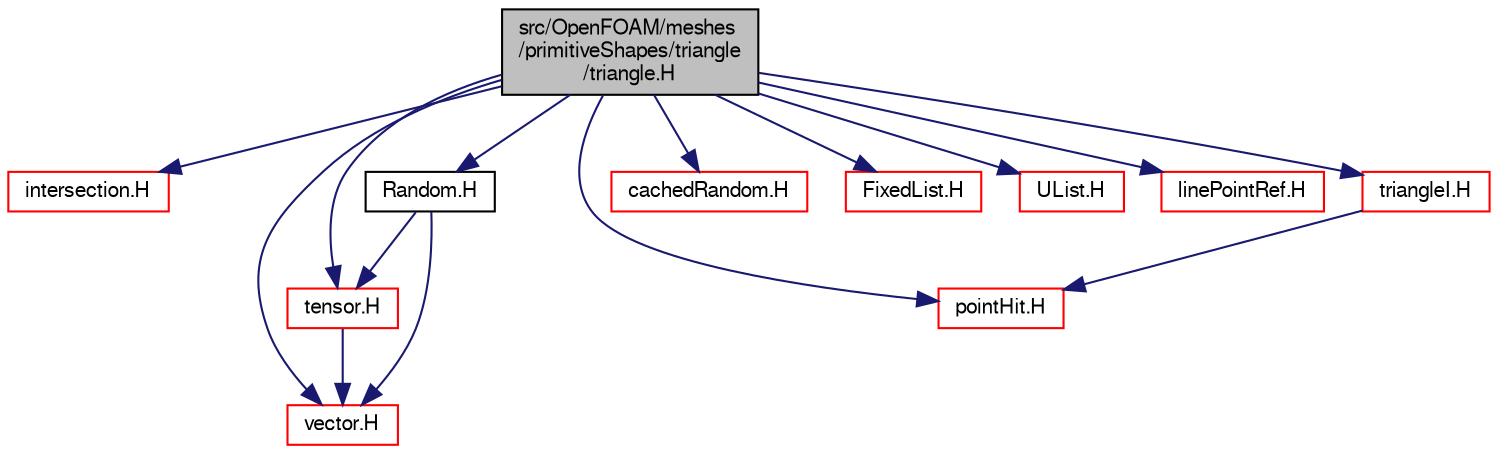digraph "src/OpenFOAM/meshes/primitiveShapes/triangle/triangle.H"
{
  bgcolor="transparent";
  edge [fontname="FreeSans",fontsize="10",labelfontname="FreeSans",labelfontsize="10"];
  node [fontname="FreeSans",fontsize="10",shape=record];
  Node0 [label="src/OpenFOAM/meshes\l/primitiveShapes/triangle\l/triangle.H",height=0.2,width=0.4,color="black", fillcolor="grey75", style="filled", fontcolor="black"];
  Node0 -> Node1 [color="midnightblue",fontsize="10",style="solid",fontname="FreeSans"];
  Node1 [label="intersection.H",height=0.2,width=0.4,color="red",URL="$a12101.html"];
  Node0 -> Node59 [color="midnightblue",fontsize="10",style="solid",fontname="FreeSans"];
  Node59 [label="vector.H",height=0.2,width=0.4,color="red",URL="$a12836.html"];
  Node0 -> Node67 [color="midnightblue",fontsize="10",style="solid",fontname="FreeSans"];
  Node67 [label="tensor.H",height=0.2,width=0.4,color="red",URL="$a12755.html"];
  Node67 -> Node59 [color="midnightblue",fontsize="10",style="solid",fontname="FreeSans"];
  Node0 -> Node76 [color="midnightblue",fontsize="10",style="solid",fontname="FreeSans"];
  Node76 [label="pointHit.H",height=0.2,width=0.4,color="red",URL="$a12032.html"];
  Node0 -> Node85 [color="midnightblue",fontsize="10",style="solid",fontname="FreeSans"];
  Node85 [label="Random.H",height=0.2,width=0.4,color="black",URL="$a12464.html"];
  Node85 -> Node59 [color="midnightblue",fontsize="10",style="solid",fontname="FreeSans"];
  Node85 -> Node67 [color="midnightblue",fontsize="10",style="solid",fontname="FreeSans"];
  Node0 -> Node86 [color="midnightblue",fontsize="10",style="solid",fontname="FreeSans"];
  Node86 [label="cachedRandom.H",height=0.2,width=0.4,color="red",URL="$a12452.html"];
  Node0 -> Node89 [color="midnightblue",fontsize="10",style="solid",fontname="FreeSans"];
  Node89 [label="FixedList.H",height=0.2,width=0.4,color="red",URL="$a08642.html"];
  Node0 -> Node51 [color="midnightblue",fontsize="10",style="solid",fontname="FreeSans"];
  Node51 [label="UList.H",height=0.2,width=0.4,color="red",URL="$a08759.html"];
  Node0 -> Node100 [color="midnightblue",fontsize="10",style="solid",fontname="FreeSans"];
  Node100 [label="linePointRef.H",height=0.2,width=0.4,color="red",URL="$a12023.html"];
  Node0 -> Node113 [color="midnightblue",fontsize="10",style="solid",fontname="FreeSans"];
  Node113 [label="triangleI.H",height=0.2,width=0.4,color="red",URL="$a12107.html"];
  Node113 -> Node76 [color="midnightblue",fontsize="10",style="solid",fontname="FreeSans"];
}
